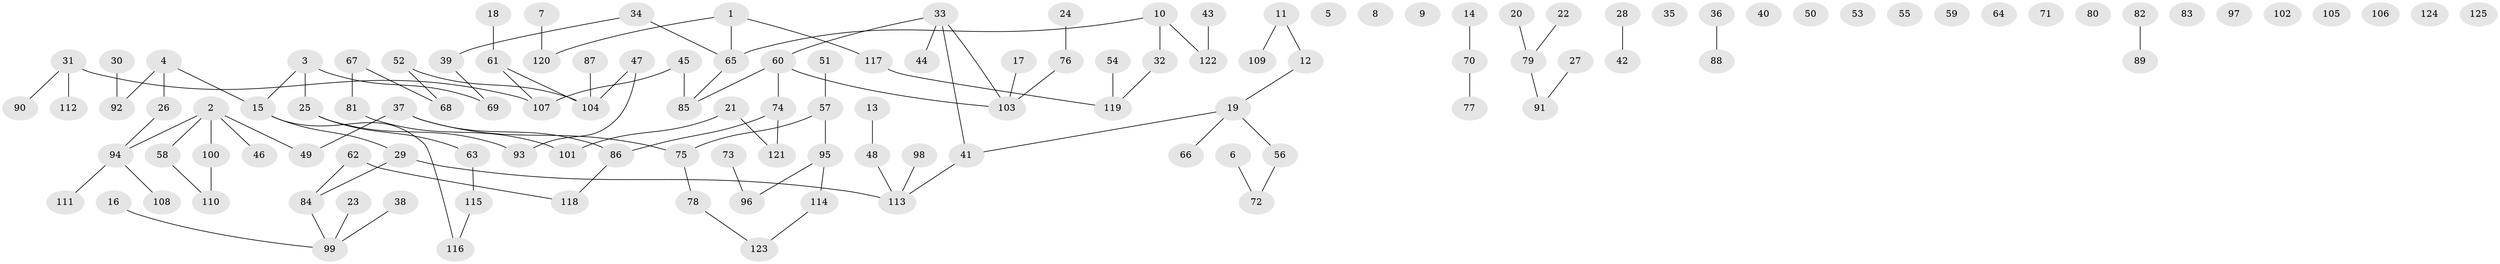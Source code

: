 // Generated by graph-tools (version 1.1) at 2025/39/03/09/25 04:39:43]
// undirected, 125 vertices, 110 edges
graph export_dot {
graph [start="1"]
  node [color=gray90,style=filled];
  1;
  2;
  3;
  4;
  5;
  6;
  7;
  8;
  9;
  10;
  11;
  12;
  13;
  14;
  15;
  16;
  17;
  18;
  19;
  20;
  21;
  22;
  23;
  24;
  25;
  26;
  27;
  28;
  29;
  30;
  31;
  32;
  33;
  34;
  35;
  36;
  37;
  38;
  39;
  40;
  41;
  42;
  43;
  44;
  45;
  46;
  47;
  48;
  49;
  50;
  51;
  52;
  53;
  54;
  55;
  56;
  57;
  58;
  59;
  60;
  61;
  62;
  63;
  64;
  65;
  66;
  67;
  68;
  69;
  70;
  71;
  72;
  73;
  74;
  75;
  76;
  77;
  78;
  79;
  80;
  81;
  82;
  83;
  84;
  85;
  86;
  87;
  88;
  89;
  90;
  91;
  92;
  93;
  94;
  95;
  96;
  97;
  98;
  99;
  100;
  101;
  102;
  103;
  104;
  105;
  106;
  107;
  108;
  109;
  110;
  111;
  112;
  113;
  114;
  115;
  116;
  117;
  118;
  119;
  120;
  121;
  122;
  123;
  124;
  125;
  1 -- 65;
  1 -- 117;
  1 -- 120;
  2 -- 46;
  2 -- 49;
  2 -- 58;
  2 -- 94;
  2 -- 100;
  3 -- 15;
  3 -- 25;
  3 -- 69;
  4 -- 15;
  4 -- 26;
  4 -- 92;
  6 -- 72;
  7 -- 120;
  10 -- 32;
  10 -- 65;
  10 -- 122;
  11 -- 12;
  11 -- 109;
  12 -- 19;
  13 -- 48;
  14 -- 70;
  15 -- 29;
  15 -- 116;
  16 -- 99;
  17 -- 103;
  18 -- 61;
  19 -- 41;
  19 -- 56;
  19 -- 66;
  20 -- 79;
  21 -- 101;
  21 -- 121;
  22 -- 79;
  23 -- 99;
  24 -- 76;
  25 -- 63;
  25 -- 93;
  26 -- 94;
  27 -- 91;
  28 -- 42;
  29 -- 84;
  29 -- 113;
  30 -- 92;
  31 -- 90;
  31 -- 107;
  31 -- 112;
  32 -- 119;
  33 -- 41;
  33 -- 44;
  33 -- 60;
  33 -- 103;
  34 -- 39;
  34 -- 65;
  36 -- 88;
  37 -- 49;
  37 -- 75;
  37 -- 86;
  38 -- 99;
  39 -- 69;
  41 -- 113;
  43 -- 122;
  45 -- 85;
  45 -- 107;
  47 -- 93;
  47 -- 104;
  48 -- 113;
  51 -- 57;
  52 -- 68;
  52 -- 104;
  54 -- 119;
  56 -- 72;
  57 -- 75;
  57 -- 95;
  58 -- 110;
  60 -- 74;
  60 -- 85;
  60 -- 103;
  61 -- 104;
  61 -- 107;
  62 -- 84;
  62 -- 118;
  63 -- 115;
  65 -- 85;
  67 -- 68;
  67 -- 81;
  70 -- 77;
  73 -- 96;
  74 -- 86;
  74 -- 121;
  75 -- 78;
  76 -- 103;
  78 -- 123;
  79 -- 91;
  81 -- 101;
  82 -- 89;
  84 -- 99;
  86 -- 118;
  87 -- 104;
  94 -- 108;
  94 -- 111;
  95 -- 96;
  95 -- 114;
  98 -- 113;
  100 -- 110;
  114 -- 123;
  115 -- 116;
  117 -- 119;
}
